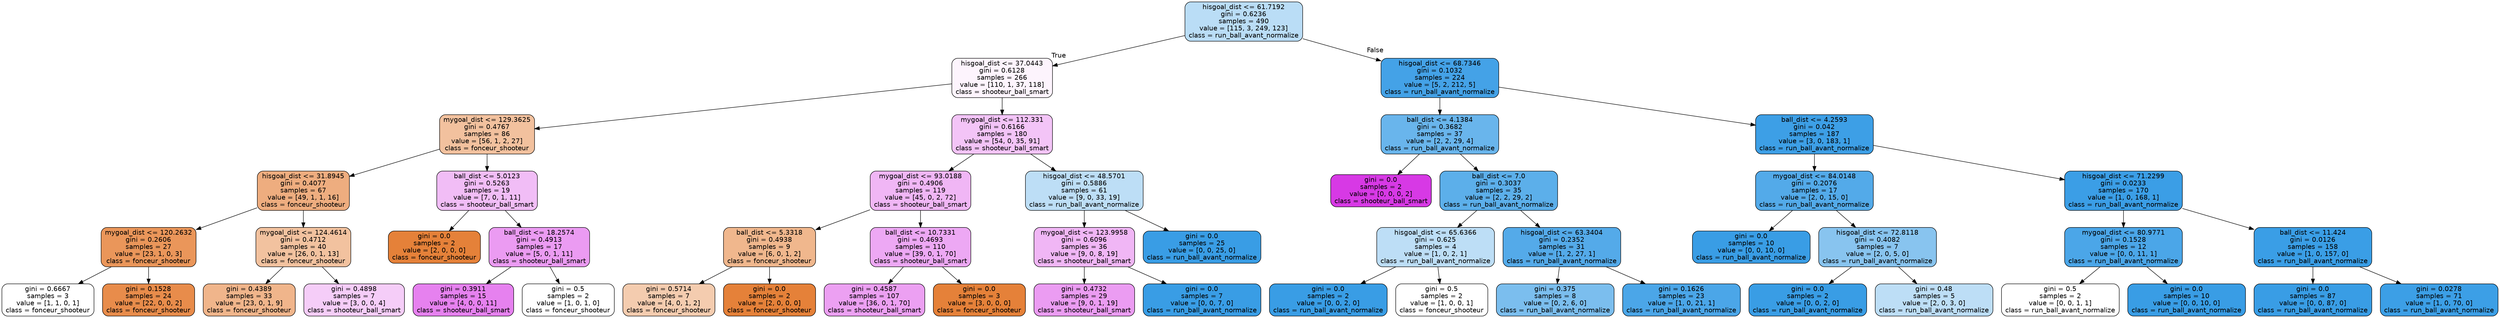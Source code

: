 digraph Tree {
node [shape=box, style="filled, rounded", color="black", fontname=helvetica] ;
edge [fontname=helvetica] ;
0 [label="hisgoal_dist <= 61.7192\ngini = 0.6236\nsamples = 490\nvalue = [115, 3, 249, 123]\nclass = run_ball_avant_normalize", fillcolor="#399de558"] ;
1 [label="hisgoal_dist <= 37.0443\ngini = 0.6128\nsamples = 266\nvalue = [110, 1, 37, 118]\nclass = shooteur_ball_smart", fillcolor="#d739e50d"] ;
0 -> 1 [labeldistance=2.5, labelangle=45, headlabel="True"] ;
2 [label="mygoal_dist <= 129.3625\ngini = 0.4767\nsamples = 86\nvalue = [56, 1, 2, 27]\nclass = fonceur_shooteur", fillcolor="#e581397d"] ;
1 -> 2 ;
3 [label="hisgoal_dist <= 31.8945\ngini = 0.4077\nsamples = 67\nvalue = [49, 1, 1, 16]\nclass = fonceur_shooteur", fillcolor="#e58139a5"] ;
2 -> 3 ;
4 [label="mygoal_dist <= 120.2632\ngini = 0.2606\nsamples = 27\nvalue = [23, 1, 0, 3]\nclass = fonceur_shooteur", fillcolor="#e58139d4"] ;
3 -> 4 ;
5 [label="gini = 0.6667\nsamples = 3\nvalue = [1, 1, 0, 1]\nclass = fonceur_shooteur", fillcolor="#e5813900"] ;
4 -> 5 ;
6 [label="gini = 0.1528\nsamples = 24\nvalue = [22, 0, 0, 2]\nclass = fonceur_shooteur", fillcolor="#e58139e8"] ;
4 -> 6 ;
7 [label="mygoal_dist <= 124.4614\ngini = 0.4712\nsamples = 40\nvalue = [26, 0, 1, 13]\nclass = fonceur_shooteur", fillcolor="#e581397b"] ;
3 -> 7 ;
8 [label="gini = 0.4389\nsamples = 33\nvalue = [23, 0, 1, 9]\nclass = fonceur_shooteur", fillcolor="#e5813995"] ;
7 -> 8 ;
9 [label="gini = 0.4898\nsamples = 7\nvalue = [3, 0, 0, 4]\nclass = shooteur_ball_smart", fillcolor="#d739e540"] ;
7 -> 9 ;
10 [label="ball_dist <= 5.0123\ngini = 0.5263\nsamples = 19\nvalue = [7, 0, 1, 11]\nclass = shooteur_ball_smart", fillcolor="#d739e555"] ;
2 -> 10 ;
11 [label="gini = 0.0\nsamples = 2\nvalue = [2, 0, 0, 0]\nclass = fonceur_shooteur", fillcolor="#e58139ff"] ;
10 -> 11 ;
12 [label="ball_dist <= 18.2574\ngini = 0.4913\nsamples = 17\nvalue = [5, 0, 1, 11]\nclass = shooteur_ball_smart", fillcolor="#d739e580"] ;
10 -> 12 ;
13 [label="gini = 0.3911\nsamples = 15\nvalue = [4, 0, 0, 11]\nclass = shooteur_ball_smart", fillcolor="#d739e5a2"] ;
12 -> 13 ;
14 [label="gini = 0.5\nsamples = 2\nvalue = [1, 0, 1, 0]\nclass = fonceur_shooteur", fillcolor="#e5813900"] ;
12 -> 14 ;
15 [label="mygoal_dist <= 112.331\ngini = 0.6166\nsamples = 180\nvalue = [54, 0, 35, 91]\nclass = shooteur_ball_smart", fillcolor="#d739e54b"] ;
1 -> 15 ;
16 [label="mygoal_dist <= 93.0188\ngini = 0.4906\nsamples = 119\nvalue = [45, 0, 2, 72]\nclass = shooteur_ball_smart", fillcolor="#d739e55d"] ;
15 -> 16 ;
17 [label="ball_dist <= 5.3318\ngini = 0.4938\nsamples = 9\nvalue = [6, 0, 1, 2]\nclass = fonceur_shooteur", fillcolor="#e5813992"] ;
16 -> 17 ;
18 [label="gini = 0.5714\nsamples = 7\nvalue = [4, 0, 1, 2]\nclass = fonceur_shooteur", fillcolor="#e5813966"] ;
17 -> 18 ;
19 [label="gini = 0.0\nsamples = 2\nvalue = [2, 0, 0, 0]\nclass = fonceur_shooteur", fillcolor="#e58139ff"] ;
17 -> 19 ;
20 [label="ball_dist <= 10.7331\ngini = 0.4693\nsamples = 110\nvalue = [39, 0, 1, 70]\nclass = shooteur_ball_smart", fillcolor="#d739e56f"] ;
16 -> 20 ;
21 [label="gini = 0.4587\nsamples = 107\nvalue = [36, 0, 1, 70]\nclass = shooteur_ball_smart", fillcolor="#d739e57a"] ;
20 -> 21 ;
22 [label="gini = 0.0\nsamples = 3\nvalue = [3, 0, 0, 0]\nclass = fonceur_shooteur", fillcolor="#e58139ff"] ;
20 -> 22 ;
23 [label="hisgoal_dist <= 48.5701\ngini = 0.5886\nsamples = 61\nvalue = [9, 0, 33, 19]\nclass = run_ball_avant_normalize", fillcolor="#399de555"] ;
15 -> 23 ;
24 [label="mygoal_dist <= 123.9958\ngini = 0.6096\nsamples = 36\nvalue = [9, 0, 8, 19]\nclass = shooteur_ball_smart", fillcolor="#d739e55e"] ;
23 -> 24 ;
25 [label="gini = 0.4732\nsamples = 29\nvalue = [9, 0, 1, 19]\nclass = shooteur_ball_smart", fillcolor="#d739e57f"] ;
24 -> 25 ;
26 [label="gini = 0.0\nsamples = 7\nvalue = [0, 0, 7, 0]\nclass = run_ball_avant_normalize", fillcolor="#399de5ff"] ;
24 -> 26 ;
27 [label="gini = 0.0\nsamples = 25\nvalue = [0, 0, 25, 0]\nclass = run_ball_avant_normalize", fillcolor="#399de5ff"] ;
23 -> 27 ;
28 [label="hisgoal_dist <= 68.7346\ngini = 0.1032\nsamples = 224\nvalue = [5, 2, 212, 5]\nclass = run_ball_avant_normalize", fillcolor="#399de5f1"] ;
0 -> 28 [labeldistance=2.5, labelangle=-45, headlabel="False"] ;
29 [label="ball_dist <= 4.1384\ngini = 0.3682\nsamples = 37\nvalue = [2, 2, 29, 4]\nclass = run_ball_avant_normalize", fillcolor="#399de5c1"] ;
28 -> 29 ;
30 [label="gini = 0.0\nsamples = 2\nvalue = [0, 0, 0, 2]\nclass = shooteur_ball_smart", fillcolor="#d739e5ff"] ;
29 -> 30 ;
31 [label="ball_dist <= 7.0\ngini = 0.3037\nsamples = 35\nvalue = [2, 2, 29, 2]\nclass = run_ball_avant_normalize", fillcolor="#399de5d1"] ;
29 -> 31 ;
32 [label="hisgoal_dist <= 65.6366\ngini = 0.625\nsamples = 4\nvalue = [1, 0, 2, 1]\nclass = run_ball_avant_normalize", fillcolor="#399de555"] ;
31 -> 32 ;
33 [label="gini = 0.0\nsamples = 2\nvalue = [0, 0, 2, 0]\nclass = run_ball_avant_normalize", fillcolor="#399de5ff"] ;
32 -> 33 ;
34 [label="gini = 0.5\nsamples = 2\nvalue = [1, 0, 0, 1]\nclass = fonceur_shooteur", fillcolor="#e5813900"] ;
32 -> 34 ;
35 [label="hisgoal_dist <= 63.3404\ngini = 0.2352\nsamples = 31\nvalue = [1, 2, 27, 1]\nclass = run_ball_avant_normalize", fillcolor="#399de5dc"] ;
31 -> 35 ;
36 [label="gini = 0.375\nsamples = 8\nvalue = [0, 2, 6, 0]\nclass = run_ball_avant_normalize", fillcolor="#399de5aa"] ;
35 -> 36 ;
37 [label="gini = 0.1626\nsamples = 23\nvalue = [1, 0, 21, 1]\nclass = run_ball_avant_normalize", fillcolor="#399de5e8"] ;
35 -> 37 ;
38 [label="ball_dist <= 4.2593\ngini = 0.042\nsamples = 187\nvalue = [3, 0, 183, 1]\nclass = run_ball_avant_normalize", fillcolor="#399de5f9"] ;
28 -> 38 ;
39 [label="mygoal_dist <= 84.0148\ngini = 0.2076\nsamples = 17\nvalue = [2, 0, 15, 0]\nclass = run_ball_avant_normalize", fillcolor="#399de5dd"] ;
38 -> 39 ;
40 [label="gini = 0.0\nsamples = 10\nvalue = [0, 0, 10, 0]\nclass = run_ball_avant_normalize", fillcolor="#399de5ff"] ;
39 -> 40 ;
41 [label="hisgoal_dist <= 72.8118\ngini = 0.4082\nsamples = 7\nvalue = [2, 0, 5, 0]\nclass = run_ball_avant_normalize", fillcolor="#399de599"] ;
39 -> 41 ;
42 [label="gini = 0.0\nsamples = 2\nvalue = [0, 0, 2, 0]\nclass = run_ball_avant_normalize", fillcolor="#399de5ff"] ;
41 -> 42 ;
43 [label="gini = 0.48\nsamples = 5\nvalue = [2, 0, 3, 0]\nclass = run_ball_avant_normalize", fillcolor="#399de555"] ;
41 -> 43 ;
44 [label="hisgoal_dist <= 71.2299\ngini = 0.0233\nsamples = 170\nvalue = [1, 0, 168, 1]\nclass = run_ball_avant_normalize", fillcolor="#399de5fc"] ;
38 -> 44 ;
45 [label="mygoal_dist <= 80.9771\ngini = 0.1528\nsamples = 12\nvalue = [0, 0, 11, 1]\nclass = run_ball_avant_normalize", fillcolor="#399de5e8"] ;
44 -> 45 ;
46 [label="gini = 0.5\nsamples = 2\nvalue = [0, 0, 1, 1]\nclass = run_ball_avant_normalize", fillcolor="#399de500"] ;
45 -> 46 ;
47 [label="gini = 0.0\nsamples = 10\nvalue = [0, 0, 10, 0]\nclass = run_ball_avant_normalize", fillcolor="#399de5ff"] ;
45 -> 47 ;
48 [label="ball_dist <= 11.424\ngini = 0.0126\nsamples = 158\nvalue = [1, 0, 157, 0]\nclass = run_ball_avant_normalize", fillcolor="#399de5fd"] ;
44 -> 48 ;
49 [label="gini = 0.0\nsamples = 87\nvalue = [0, 0, 87, 0]\nclass = run_ball_avant_normalize", fillcolor="#399de5ff"] ;
48 -> 49 ;
50 [label="gini = 0.0278\nsamples = 71\nvalue = [1, 0, 70, 0]\nclass = run_ball_avant_normalize", fillcolor="#399de5fb"] ;
48 -> 50 ;
}